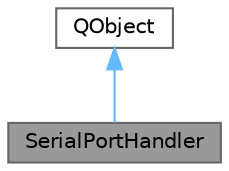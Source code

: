 digraph "SerialPortHandler"
{
 // LATEX_PDF_SIZE
  bgcolor="transparent";
  edge [fontname=Helvetica,fontsize=10,labelfontname=Helvetica,labelfontsize=10];
  node [fontname=Helvetica,fontsize=10,shape=box,height=0.2,width=0.4];
  Node1 [id="Node000001",label="SerialPortHandler",height=0.2,width=0.4,color="gray40", fillcolor="grey60", style="filled", fontcolor="black",tooltip="Klasa obsługująca komunikację przez port szeregowy."];
  Node2 -> Node1 [id="edge1_Node000001_Node000002",dir="back",color="steelblue1",style="solid",tooltip=" "];
  Node2 [id="Node000002",label="QObject",height=0.2,width=0.4,color="gray40", fillcolor="white", style="filled",tooltip=" "];
}

